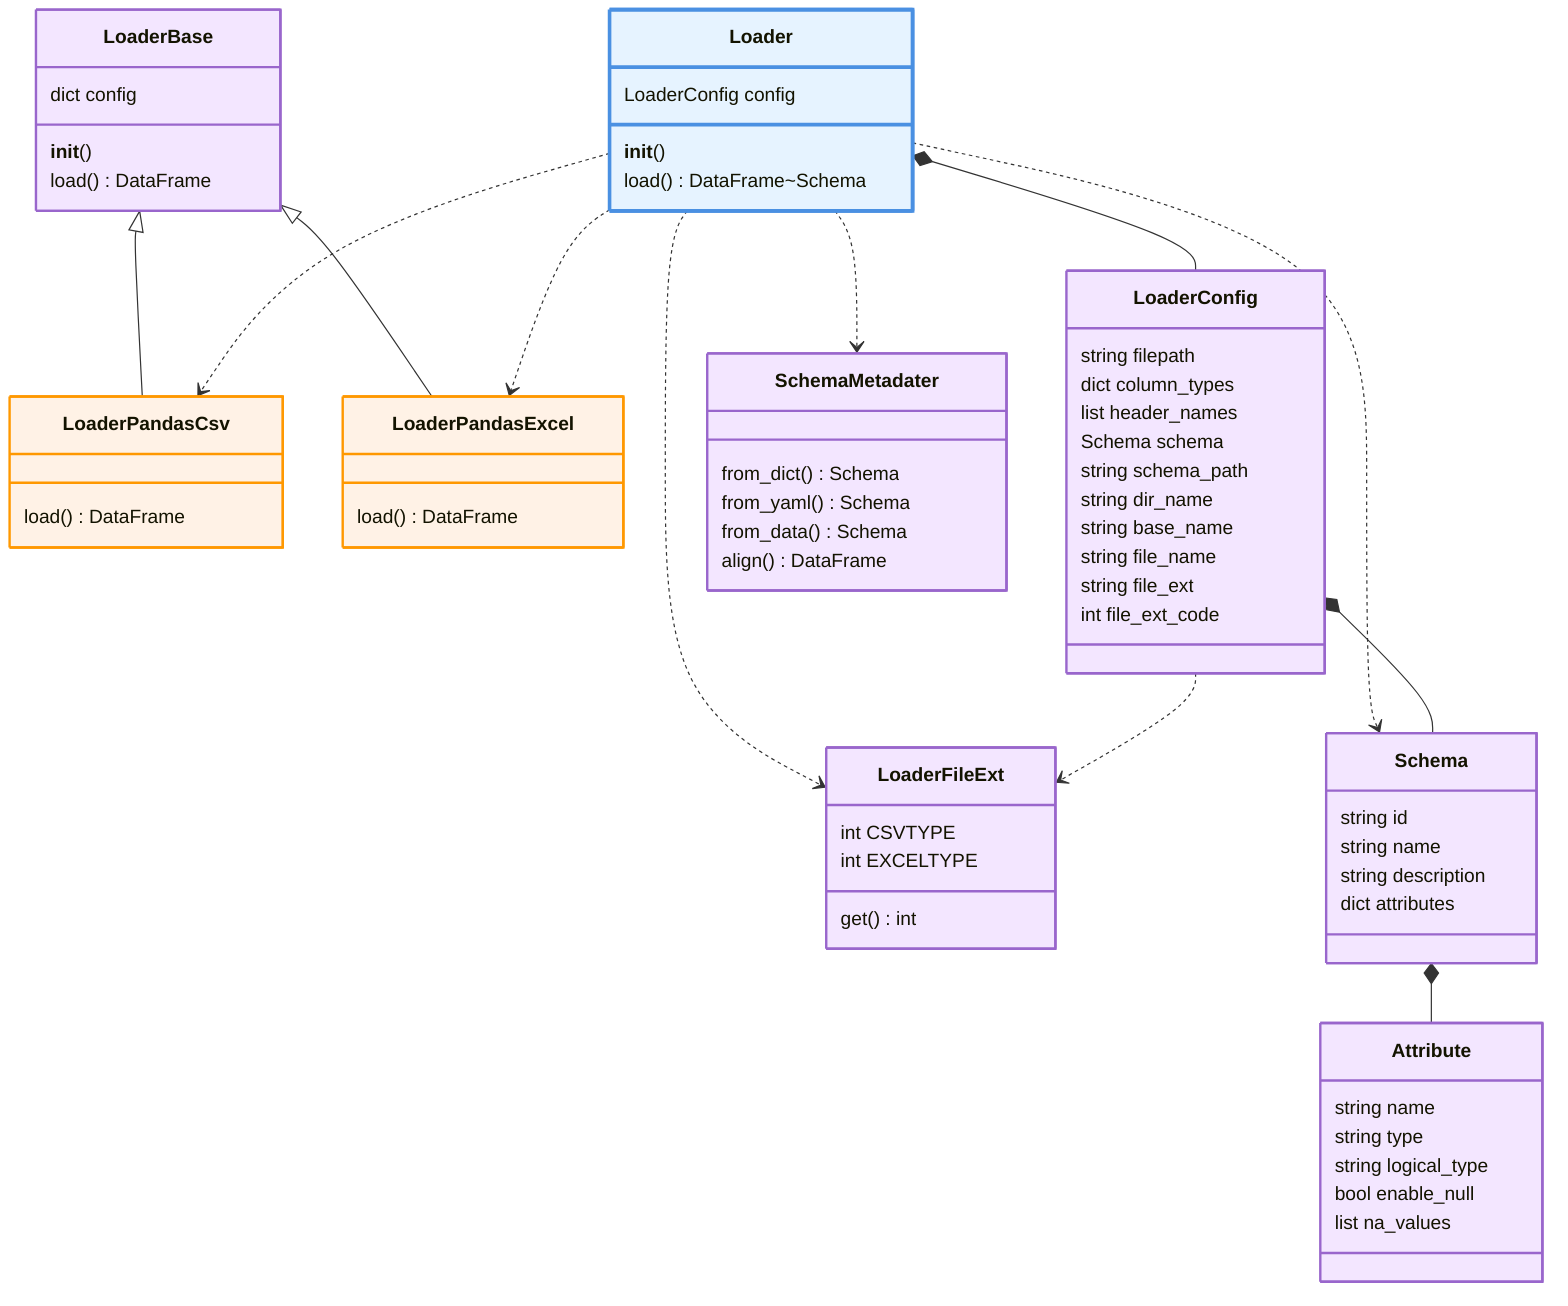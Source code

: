 classDiagram
    class Loader {
        LoaderConfig config
        __init__()
        load() DataFrame~Schema
    }

    class LoaderBase {
        dict config
        __init__()
        load() DataFrame
    }

    class LoaderPandasCsv {
        load() DataFrame
    }

    class LoaderPandasExcel {
        load() DataFrame
    }

    class LoaderConfig {
        string filepath
        dict column_types
        list header_names
        Schema schema
        string schema_path
        string dir_name
        string base_name
        string file_name
        string file_ext
        int file_ext_code
    }

    class LoaderFileExt {
        int CSVTYPE
        int EXCELTYPE
        get() int
    }

    class Schema {
        string id
        string name
        string description
        dict attributes
    }

    class Attribute {
        string name
        string type
        string logical_type
        bool enable_null
        list na_values
    }

    class SchemaMetadater {
        from_dict() Schema
        from_yaml() Schema
        from_data() Schema
        align() DataFrame
    }

    LoaderBase <|-- LoaderPandasCsv
    LoaderBase <|-- LoaderPandasExcel

    Loader *-- LoaderConfig
    Loader ..> Schema
    LoaderConfig *-- Schema
    Schema *-- Attribute

    Loader ..> LoaderPandasCsv
    Loader ..> LoaderPandasExcel
    Loader ..> LoaderFileExt
    Loader ..> SchemaMetadater
    LoaderConfig ..> LoaderFileExt

    %% 樣式標示
    style Loader fill:#e6f3ff,stroke:#4a90e2,stroke-width:3px
    style LoaderBase fill:#f3e6ff,stroke:#9966cc,stroke-width:2px
    style LoaderPandasCsv fill:#fff2e6,stroke:#ff9800,stroke-width:2px
    style LoaderPandasExcel fill:#fff2e6,stroke:#ff9800,stroke-width:2px
    style LoaderConfig fill:#f3e6ff,stroke:#9966cc,stroke-width:2px
    style LoaderFileExt fill:#f3e6ff,stroke:#9966cc,stroke-width:2px
    style Schema fill:#f3e6ff,stroke:#9966cc,stroke-width:2px
    style Attribute fill:#f3e6ff,stroke:#9966cc,stroke-width:2px
    style SchemaMetadater fill:#f3e6ff,stroke:#9966cc,stroke-width:2px